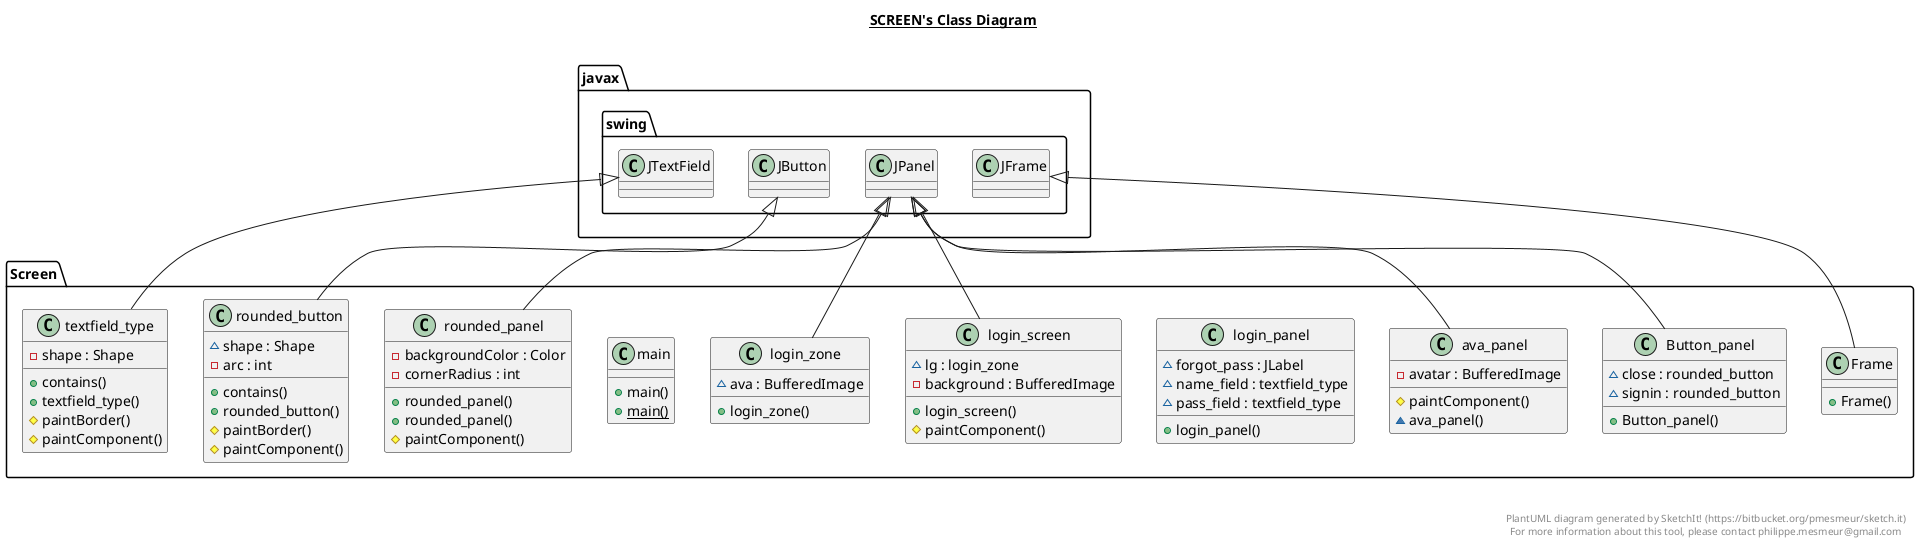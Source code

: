 @startuml

title __SCREEN's Class Diagram__\n

  namespace Screen {
    class Screen.Button_panel {
        ~ close : rounded_button
        ~ signin : rounded_button
        + Button_panel()
    }
  }
  

  namespace Screen {
    class Screen.Frame {
        + Frame()
    }
  }
  

  namespace Screen {
    class Screen.ava_panel {
        - avatar : BufferedImage
        # paintComponent()
        ~ ava_panel()
    }
  }
  

  namespace Screen {
    class Screen.login_panel {
        ~ forgot_pass : JLabel
        ~ name_field : textfield_type
        ~ pass_field : textfield_type
        + login_panel()
    }
  }
  

  namespace Screen {
    class Screen.login_screen {
        ~ lg : login_zone
        - background : BufferedImage
        + login_screen()
        # paintComponent()
    }
  }
  

  namespace Screen {
    class Screen.login_zone {
        ~ ava : BufferedImage
        + login_zone()
    }
  }
  

  namespace Screen {
    class Screen.main {
        + main()
        {static} + main()
    }
  }
  

  namespace Screen {
    class Screen.rounded_button {
        ~ shape : Shape
        - arc : int
        + contains()
        + rounded_button()
        # paintBorder()
        # paintComponent()
    }
  }
  

  namespace Screen {
    class Screen.rounded_panel {
        - backgroundColor : Color
        - cornerRadius : int
        + rounded_panel()
        + rounded_panel()
        # paintComponent()
    }
  }
  

  namespace Screen {
    class Screen.textfield_type {
        - shape : Shape
        + contains()
        + textfield_type()
        # paintBorder()
        # paintComponent()
    }
  }
  

  Screen.Button_panel -up-|> javax.swing.JPanel
  Screen.Frame -up-|> javax.swing.JFrame
  Screen.ava_panel -up-|> javax.swing.JPanel
  Screen.login_screen -up-|> javax.swing.JPanel
  Screen.login_zone -up-|> javax.swing.JPanel
  Screen.rounded_button -up-|> javax.swing.JButton
  Screen.rounded_panel -up-|> javax.swing.JPanel
  Screen.textfield_type -up-|> javax.swing.JTextField


right footer


PlantUML diagram generated by SketchIt! (https://bitbucket.org/pmesmeur/sketch.it)
For more information about this tool, please contact philippe.mesmeur@gmail.com
endfooter

@enduml
